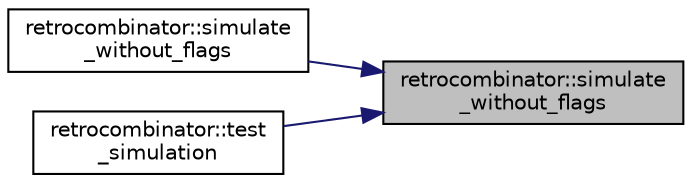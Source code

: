 digraph "retrocombinator::simulate_without_flags"
{
 // LATEX_PDF_SIZE
  edge [fontname="Helvetica",fontsize="10",labelfontname="Helvetica",labelfontsize="10"];
  node [fontname="Helvetica",fontsize="10",shape=record];
  rankdir="RL";
  Node1 [label="retrocombinator::simulate\l_without_flags",height=0.2,width=0.4,color="black", fillcolor="grey75", style="filled", fontcolor="black",tooltip="Sets up and runs a simulation without flags."];
  Node1 -> Node2 [dir="back",color="midnightblue",fontsize="10",style="solid"];
  Node2 [label="retrocombinator::simulate\l_without_flags",height=0.2,width=0.4,color="black", fillcolor="white", style="filled",URL="$namespaceretrocombinator.html#a0dc31e2b9d6473e995395d8171f56312",tooltip="Sets up and runs a simulation without flags."];
  Node1 -> Node3 [dir="back",color="midnightblue",fontsize="10",style="solid"];
  Node3 [label="retrocombinator::test\l_simulation",height=0.2,width=0.4,color="black", fillcolor="white", style="filled",URL="$namespaceretrocombinator.html#a48d115c48074ffd5cd46b517a23983ec",tooltip="Tests all the wrapper functions to set-up and run simulations."];
}

